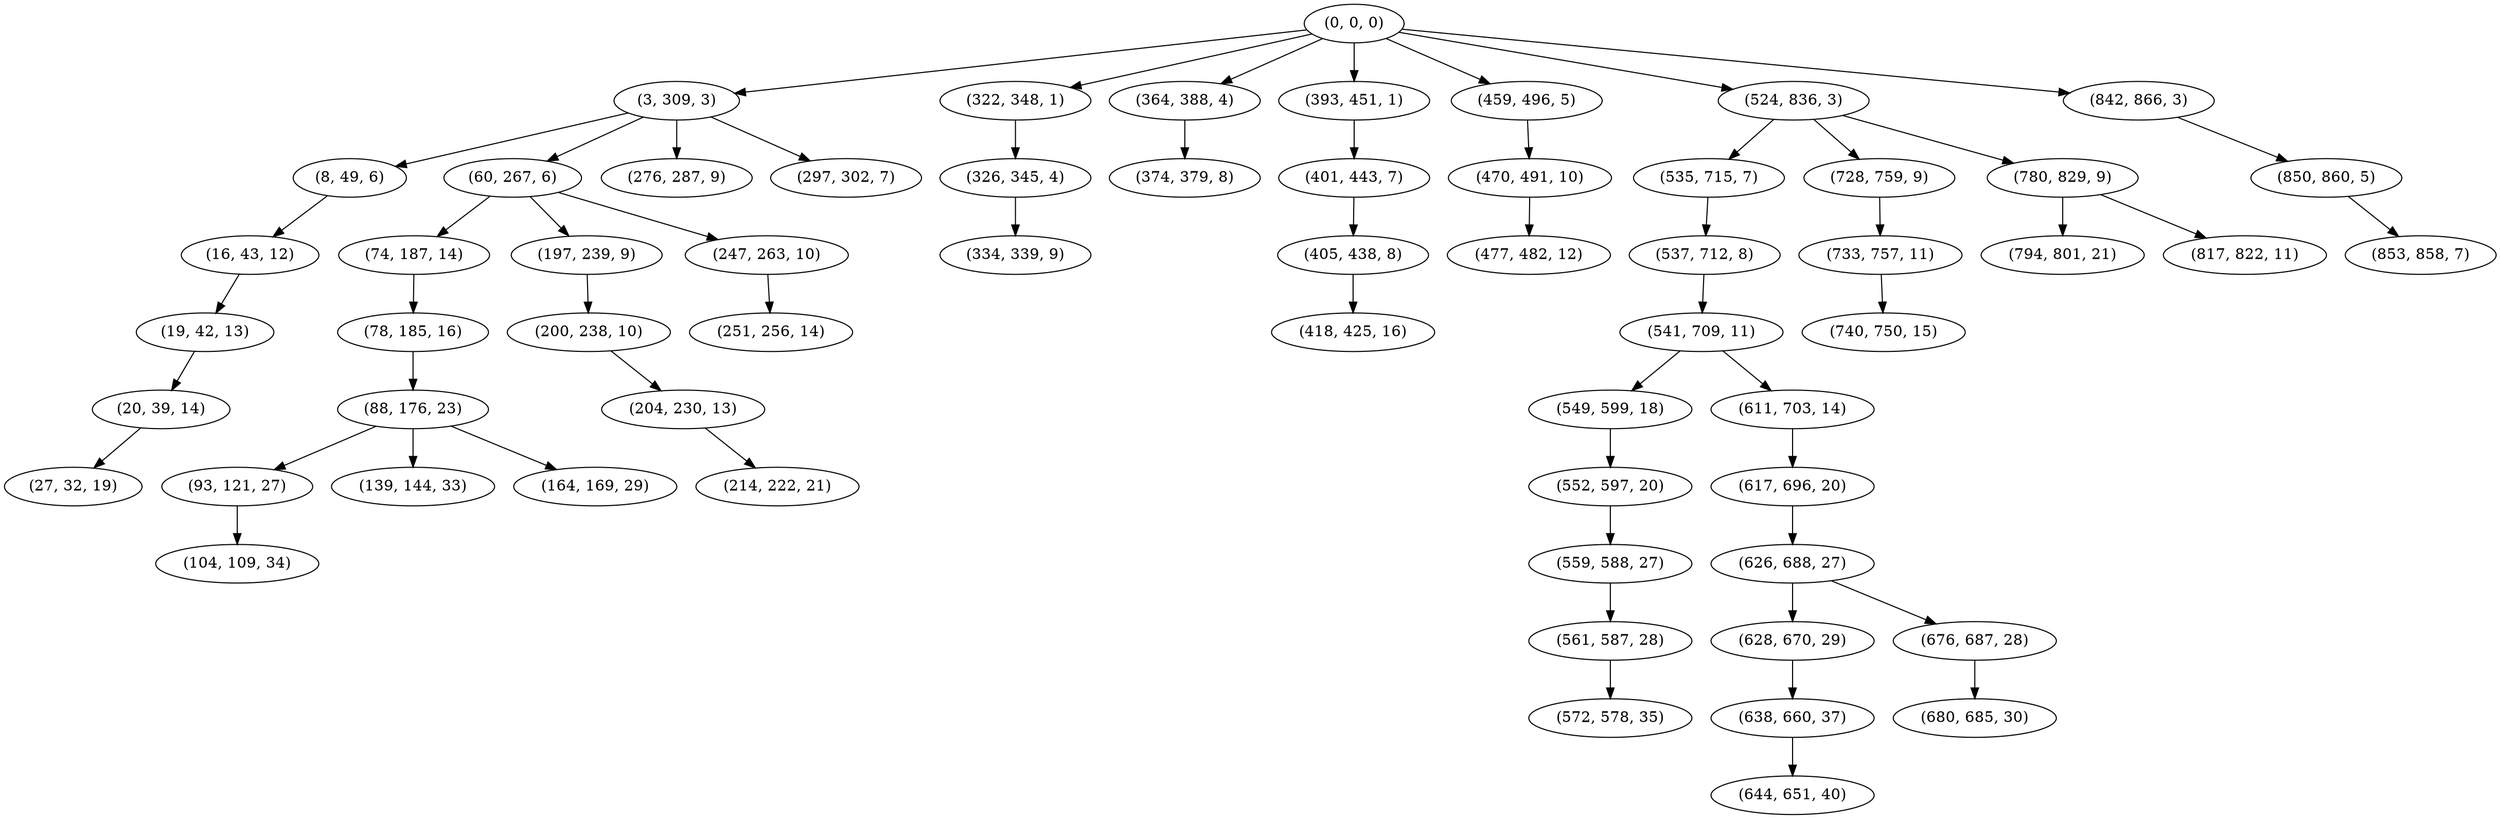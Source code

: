 digraph tree {
    "(0, 0, 0)";
    "(3, 309, 3)";
    "(8, 49, 6)";
    "(16, 43, 12)";
    "(19, 42, 13)";
    "(20, 39, 14)";
    "(27, 32, 19)";
    "(60, 267, 6)";
    "(74, 187, 14)";
    "(78, 185, 16)";
    "(88, 176, 23)";
    "(93, 121, 27)";
    "(104, 109, 34)";
    "(139, 144, 33)";
    "(164, 169, 29)";
    "(197, 239, 9)";
    "(200, 238, 10)";
    "(204, 230, 13)";
    "(214, 222, 21)";
    "(247, 263, 10)";
    "(251, 256, 14)";
    "(276, 287, 9)";
    "(297, 302, 7)";
    "(322, 348, 1)";
    "(326, 345, 4)";
    "(334, 339, 9)";
    "(364, 388, 4)";
    "(374, 379, 8)";
    "(393, 451, 1)";
    "(401, 443, 7)";
    "(405, 438, 8)";
    "(418, 425, 16)";
    "(459, 496, 5)";
    "(470, 491, 10)";
    "(477, 482, 12)";
    "(524, 836, 3)";
    "(535, 715, 7)";
    "(537, 712, 8)";
    "(541, 709, 11)";
    "(549, 599, 18)";
    "(552, 597, 20)";
    "(559, 588, 27)";
    "(561, 587, 28)";
    "(572, 578, 35)";
    "(611, 703, 14)";
    "(617, 696, 20)";
    "(626, 688, 27)";
    "(628, 670, 29)";
    "(638, 660, 37)";
    "(644, 651, 40)";
    "(676, 687, 28)";
    "(680, 685, 30)";
    "(728, 759, 9)";
    "(733, 757, 11)";
    "(740, 750, 15)";
    "(780, 829, 9)";
    "(794, 801, 21)";
    "(817, 822, 11)";
    "(842, 866, 3)";
    "(850, 860, 5)";
    "(853, 858, 7)";
    "(0, 0, 0)" -> "(3, 309, 3)";
    "(0, 0, 0)" -> "(322, 348, 1)";
    "(0, 0, 0)" -> "(364, 388, 4)";
    "(0, 0, 0)" -> "(393, 451, 1)";
    "(0, 0, 0)" -> "(459, 496, 5)";
    "(0, 0, 0)" -> "(524, 836, 3)";
    "(0, 0, 0)" -> "(842, 866, 3)";
    "(3, 309, 3)" -> "(8, 49, 6)";
    "(3, 309, 3)" -> "(60, 267, 6)";
    "(3, 309, 3)" -> "(276, 287, 9)";
    "(3, 309, 3)" -> "(297, 302, 7)";
    "(8, 49, 6)" -> "(16, 43, 12)";
    "(16, 43, 12)" -> "(19, 42, 13)";
    "(19, 42, 13)" -> "(20, 39, 14)";
    "(20, 39, 14)" -> "(27, 32, 19)";
    "(60, 267, 6)" -> "(74, 187, 14)";
    "(60, 267, 6)" -> "(197, 239, 9)";
    "(60, 267, 6)" -> "(247, 263, 10)";
    "(74, 187, 14)" -> "(78, 185, 16)";
    "(78, 185, 16)" -> "(88, 176, 23)";
    "(88, 176, 23)" -> "(93, 121, 27)";
    "(88, 176, 23)" -> "(139, 144, 33)";
    "(88, 176, 23)" -> "(164, 169, 29)";
    "(93, 121, 27)" -> "(104, 109, 34)";
    "(197, 239, 9)" -> "(200, 238, 10)";
    "(200, 238, 10)" -> "(204, 230, 13)";
    "(204, 230, 13)" -> "(214, 222, 21)";
    "(247, 263, 10)" -> "(251, 256, 14)";
    "(322, 348, 1)" -> "(326, 345, 4)";
    "(326, 345, 4)" -> "(334, 339, 9)";
    "(364, 388, 4)" -> "(374, 379, 8)";
    "(393, 451, 1)" -> "(401, 443, 7)";
    "(401, 443, 7)" -> "(405, 438, 8)";
    "(405, 438, 8)" -> "(418, 425, 16)";
    "(459, 496, 5)" -> "(470, 491, 10)";
    "(470, 491, 10)" -> "(477, 482, 12)";
    "(524, 836, 3)" -> "(535, 715, 7)";
    "(524, 836, 3)" -> "(728, 759, 9)";
    "(524, 836, 3)" -> "(780, 829, 9)";
    "(535, 715, 7)" -> "(537, 712, 8)";
    "(537, 712, 8)" -> "(541, 709, 11)";
    "(541, 709, 11)" -> "(549, 599, 18)";
    "(541, 709, 11)" -> "(611, 703, 14)";
    "(549, 599, 18)" -> "(552, 597, 20)";
    "(552, 597, 20)" -> "(559, 588, 27)";
    "(559, 588, 27)" -> "(561, 587, 28)";
    "(561, 587, 28)" -> "(572, 578, 35)";
    "(611, 703, 14)" -> "(617, 696, 20)";
    "(617, 696, 20)" -> "(626, 688, 27)";
    "(626, 688, 27)" -> "(628, 670, 29)";
    "(626, 688, 27)" -> "(676, 687, 28)";
    "(628, 670, 29)" -> "(638, 660, 37)";
    "(638, 660, 37)" -> "(644, 651, 40)";
    "(676, 687, 28)" -> "(680, 685, 30)";
    "(728, 759, 9)" -> "(733, 757, 11)";
    "(733, 757, 11)" -> "(740, 750, 15)";
    "(780, 829, 9)" -> "(794, 801, 21)";
    "(780, 829, 9)" -> "(817, 822, 11)";
    "(842, 866, 3)" -> "(850, 860, 5)";
    "(850, 860, 5)" -> "(853, 858, 7)";
}
